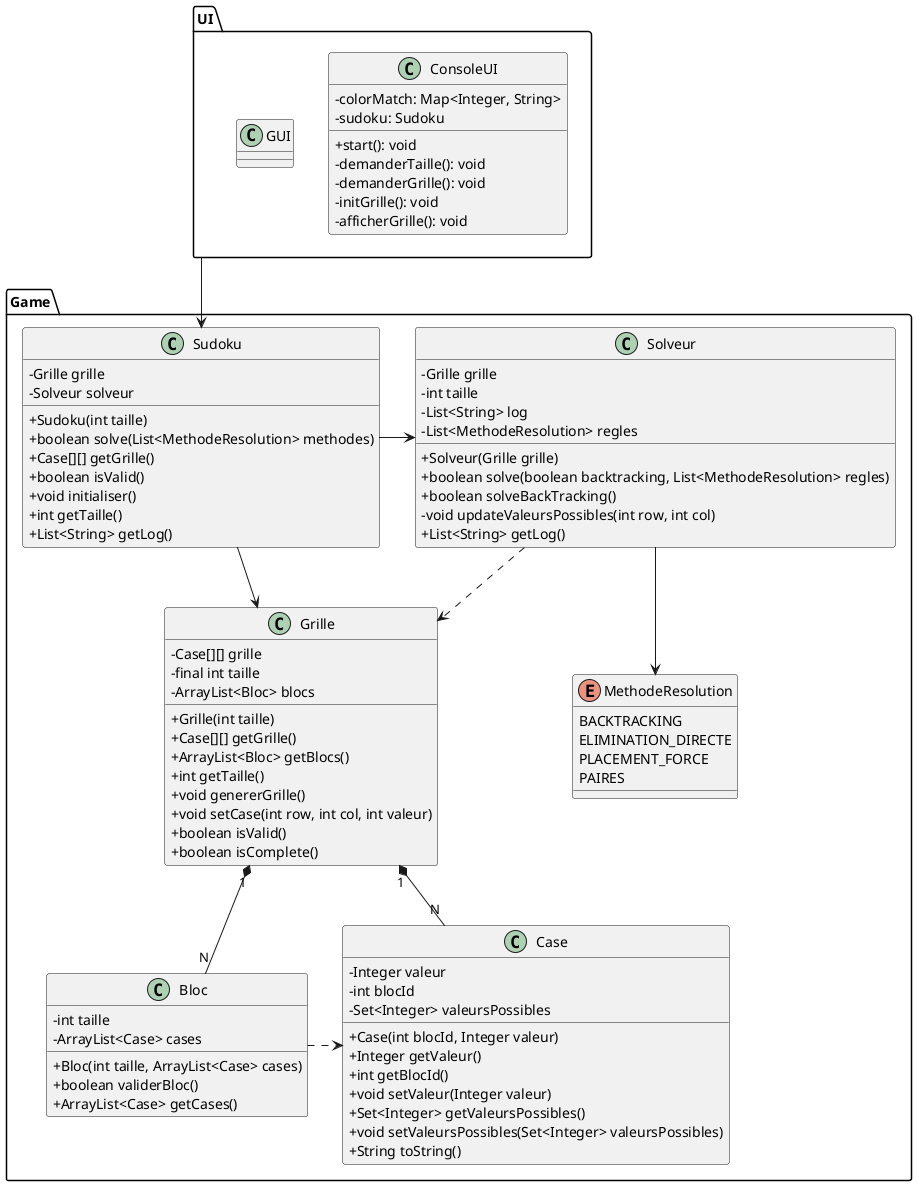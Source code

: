 @startuml
'https://plantuml.com/class-diagram
skinparam classAttributeIconSize 0

package UI {
    class ConsoleUI {
        - colorMatch: Map<Integer, String>
        - sudoku: Sudoku
        + start(): void
        - demanderTaille(): void
        - demanderGrille(): void
        - initGrille(): void
        - afficherGrille(): void
    }

    class GUI {

    }
}

UI --> Game.Sudoku

package Game {
    class Case {
        - Integer valeur
        - int blocId
        - Set<Integer> valeursPossibles

        + Case(int blocId, Integer valeur)
        + Integer getValeur()
        + int getBlocId()
        + void setValeur(Integer valeur)
        + Set<Integer> getValeursPossibles()
        + void setValeursPossibles(Set<Integer> valeursPossibles)
        + String toString()
    }

    class Bloc {
        - int taille
        - ArrayList<Case> cases

        + Bloc(int taille, ArrayList<Case> cases)
        + boolean validerBloc()
        + ArrayList<Case> getCases()
    }

    class Grille {
        - Case[][] grille
        - final int taille
        - ArrayList<Bloc> blocs

        + Grille(int taille)
        + Case[][] getGrille()
        + ArrayList<Bloc> getBlocs()
        + int getTaille()
        + void genererGrille()
        + void setCase(int row, int col, int valeur)
        + boolean isValid()
        + boolean isComplete()
    }

    class Sudoku {
        - Grille grille
        - Solveur solveur

        + Sudoku(int taille)
        + boolean solve(List<MethodeResolution> methodes)
        + Case[][] getGrille()
        + boolean isValid()
        + void initialiser()
        + int getTaille()
        + List<String> getLog()
    }

    class Solveur {
        - Grille grille
        - int taille
        - List<String> log
        - List<MethodeResolution> regles

        + Solveur(Grille grille)
        + boolean solve(boolean backtracking, List<MethodeResolution> regles)
        + boolean solveBackTracking()
        - void updateValeursPossibles(int row, int col)
        + List<String> getLog()
    }

    enum MethodeResolution {
        BACKTRACKING
        ELIMINATION_DIRECTE
        PLACEMENT_FORCE
        PAIRES
    }


    Grille "1" *-- "N" Case
    Grille "1" *-- "N" Bloc
    Bloc .> Case
    Sudoku -> Grille
    Sudoku -> Solveur
    Solveur ..>  Grille
    Solveur --> MethodeResolution
}
@enduml

